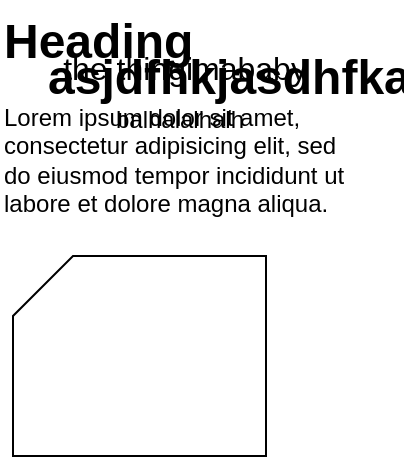 <mxfile version="26.2.15">
  <diagram name="Page-1" id="qKqYpTMinUxnXY45LcYu">
    <mxGraphModel dx="512" dy="614" grid="0" gridSize="10" guides="1" tooltips="1" connect="1" arrows="1" fold="1" page="0" pageScale="1" pageWidth="850" pageHeight="1100" math="0" shadow="0">
      <root>
        <mxCell id="0" />
        <mxCell id="1" parent="0" />
        <mxCell id="wMfm8VEEnRoRr0-f4v-8-1" value="balhalalhalh" style="text;html=1;align=center;verticalAlign=middle;whiteSpace=wrap;rounded=0;" vertex="1" parent="1">
          <mxGeometry x="170" y="184" width="60" height="30" as="geometry" />
        </mxCell>
        <mxCell id="wMfm8VEEnRoRr0-f4v-8-2" value="&lt;h1 style=&quot;margin-top: 0px;&quot;&gt;Heading&lt;/h1&gt;&lt;p&gt;Lorem ipsum dolor sit amet, consectetur adipisicing elit, sed do eiusmod tempor incididunt ut labore et dolore magna aliqua.&lt;/p&gt;" style="text;html=1;whiteSpace=wrap;overflow=hidden;rounded=0;" vertex="1" parent="1">
          <mxGeometry x="110" y="139" width="180" height="120" as="geometry" />
        </mxCell>
        <mxCell id="wMfm8VEEnRoRr0-f4v-8-3" value="&lt;h1 style=&quot;margin-top: 0px;&quot;&gt;asjdfhkjasdhfkasjlf&lt;/h1&gt;" style="text;html=1;whiteSpace=wrap;overflow=hidden;rounded=0;" vertex="1" parent="1">
          <mxGeometry x="132" y="157" width="180" height="120" as="geometry" />
        </mxCell>
        <mxCell id="wMfm8VEEnRoRr0-f4v-8-4" value="the thingimababy" style="text;html=1;align=center;verticalAlign=middle;resizable=0;points=[];autosize=1;strokeColor=none;fillColor=none;fontSize=16;" vertex="1" parent="1">
          <mxGeometry x="132" y="157" width="140" height="31" as="geometry" />
        </mxCell>
        <mxCell id="wMfm8VEEnRoRr0-f4v-8-5" value="nucleaer bomb" style="text;html=1;align=center;verticalAlign=middle;resizable=0;points=[];autosize=1;strokeColor=none;fillColor=none;fontSize=16;" vertex="1" parent="1">
          <mxGeometry x="116.5" y="324.5" width="124" height="31" as="geometry" />
        </mxCell>
        <mxCell id="wMfm8VEEnRoRr0-f4v-8-6" value="" style="shape=card;whiteSpace=wrap;html=1;" vertex="1" parent="1">
          <mxGeometry x="116.5" y="267" width="126.5" height="100" as="geometry" />
        </mxCell>
      </root>
    </mxGraphModel>
  </diagram>
</mxfile>
